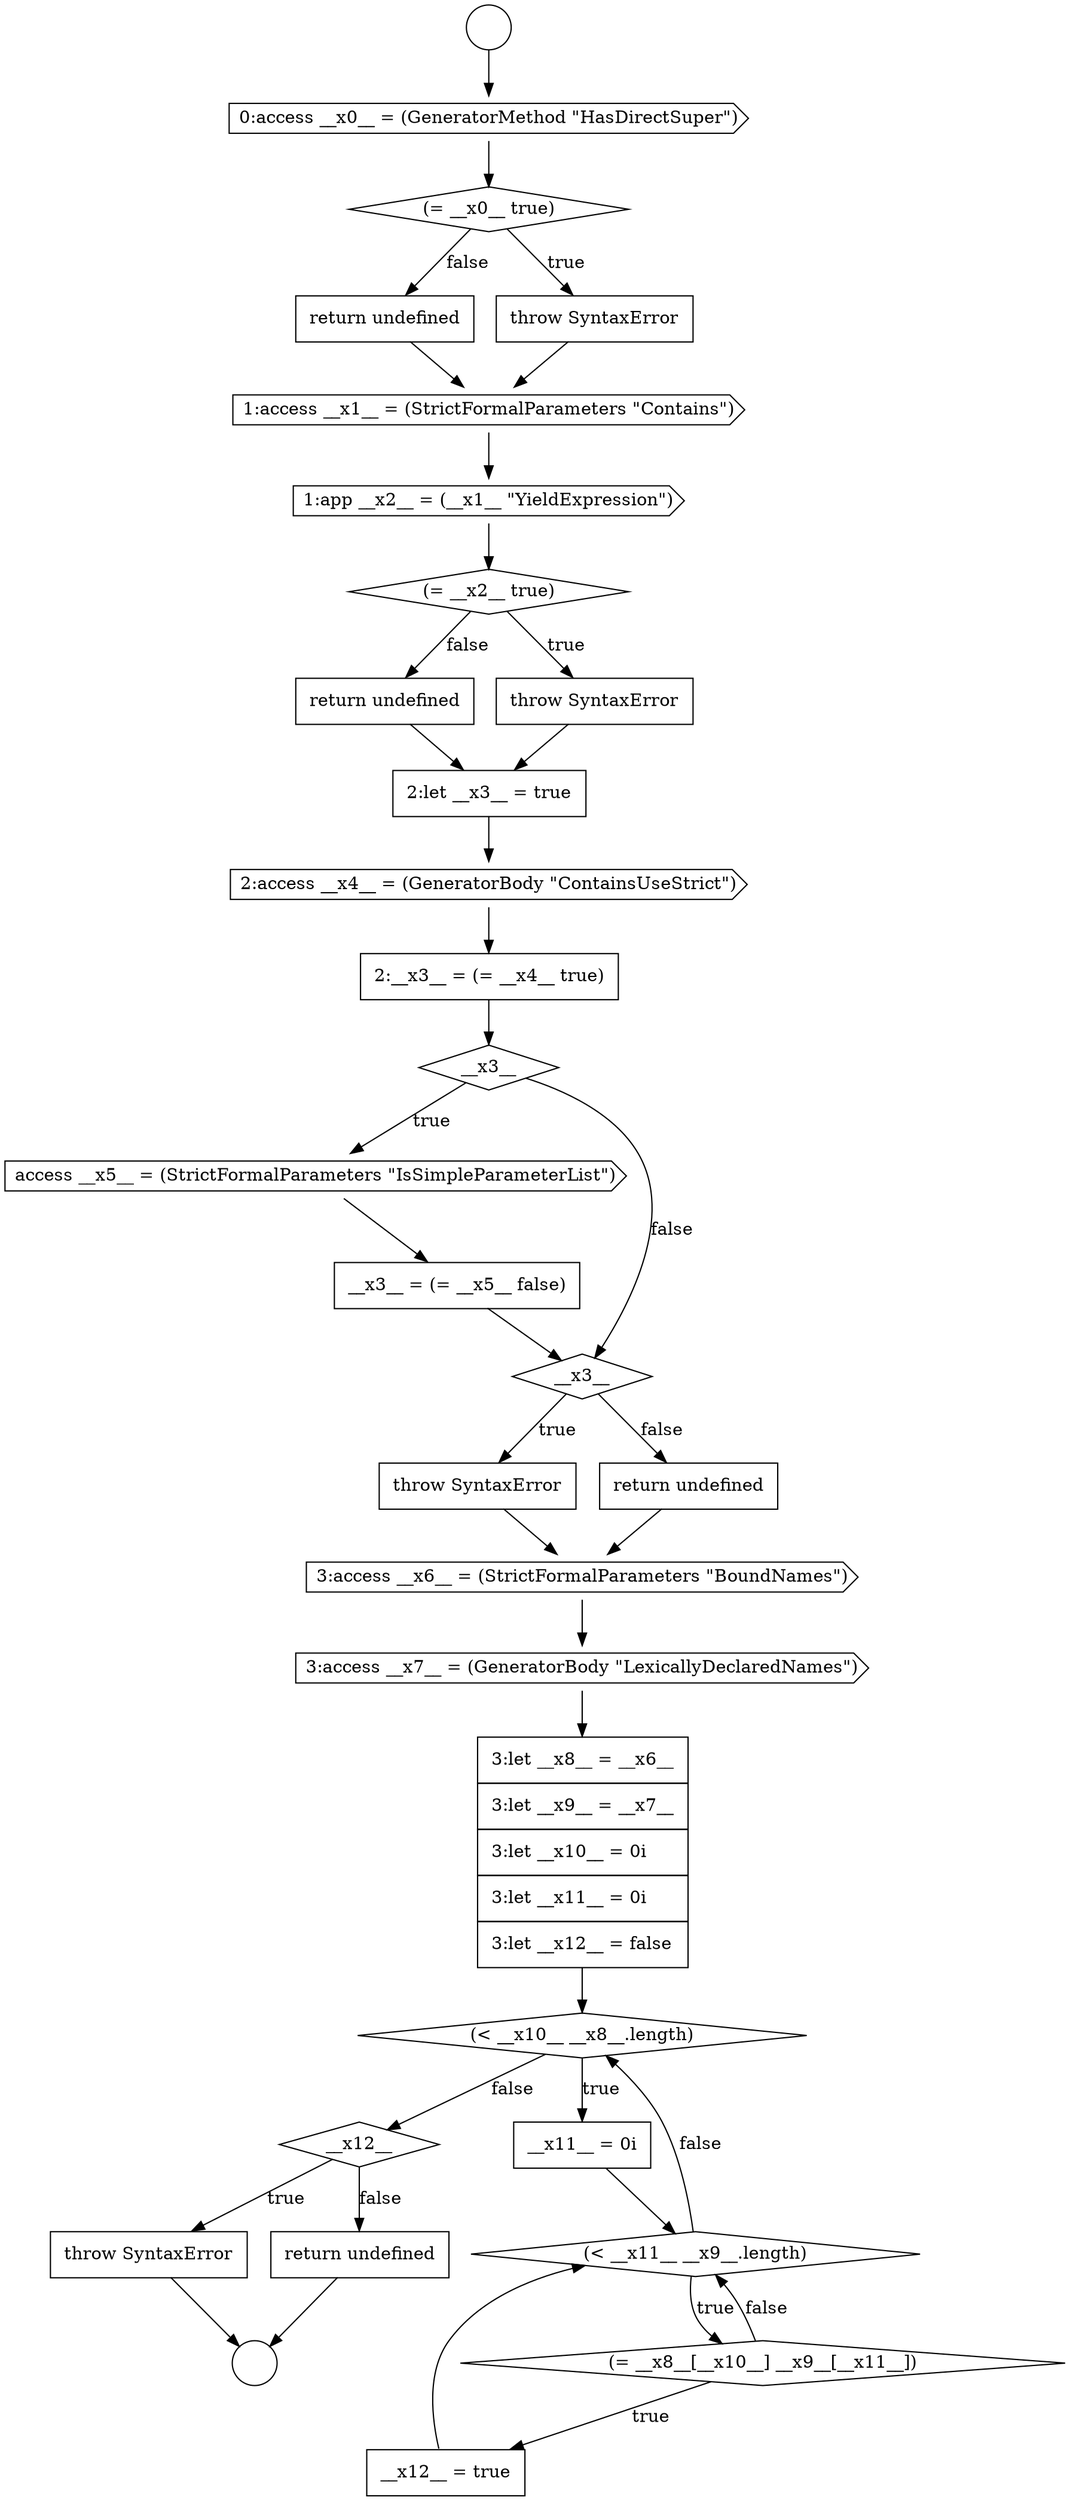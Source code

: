 digraph {
  node16928 [shape=cds, label=<<font color="black">access __x5__ = (StrictFormalParameters &quot;IsSimpleParameterList&quot;)</font>> color="black" fillcolor="white" style=filled]
  node16940 [shape=none, margin=0, label=<<font color="black">
    <table border="0" cellborder="1" cellspacing="0" cellpadding="10">
      <tr><td align="left">__x12__ = true</td></tr>
    </table>
  </font>> color="black" fillcolor="white" style=filled]
  node16915 [shape=cds, label=<<font color="black">0:access __x0__ = (GeneratorMethod &quot;HasDirectSuper&quot;)</font>> color="black" fillcolor="white" style=filled]
  node16933 [shape=cds, label=<<font color="black">3:access __x6__ = (StrictFormalParameters &quot;BoundNames&quot;)</font>> color="black" fillcolor="white" style=filled]
  node16919 [shape=cds, label=<<font color="black">1:access __x1__ = (StrictFormalParameters &quot;Contains&quot;)</font>> color="black" fillcolor="white" style=filled]
  node16927 [shape=diamond, label=<<font color="black">__x3__</font>> color="black" fillcolor="white" style=filled]
  node16916 [shape=diamond, label=<<font color="black">(= __x0__ true)</font>> color="black" fillcolor="white" style=filled]
  node16936 [shape=diamond, label=<<font color="black">(&lt; __x10__ __x8__.length)</font>> color="black" fillcolor="white" style=filled]
  node16920 [shape=cds, label=<<font color="black">1:app __x2__ = (__x1__ &quot;YieldExpression&quot;)</font>> color="black" fillcolor="white" style=filled]
  node16941 [shape=diamond, label=<<font color="black">__x12__</font>> color="black" fillcolor="white" style=filled]
  node16935 [shape=none, margin=0, label=<<font color="black">
    <table border="0" cellborder="1" cellspacing="0" cellpadding="10">
      <tr><td align="left">3:let __x8__ = __x6__</td></tr>
      <tr><td align="left">3:let __x9__ = __x7__</td></tr>
      <tr><td align="left">3:let __x10__ = 0i</td></tr>
      <tr><td align="left">3:let __x11__ = 0i</td></tr>
      <tr><td align="left">3:let __x12__ = false</td></tr>
    </table>
  </font>> color="black" fillcolor="white" style=filled]
  node16938 [shape=diamond, label=<<font color="black">(&lt; __x11__ __x9__.length)</font>> color="black" fillcolor="white" style=filled]
  node16926 [shape=none, margin=0, label=<<font color="black">
    <table border="0" cellborder="1" cellspacing="0" cellpadding="10">
      <tr><td align="left">2:__x3__ = (= __x4__ true)</td></tr>
    </table>
  </font>> color="black" fillcolor="white" style=filled]
  node16942 [shape=none, margin=0, label=<<font color="black">
    <table border="0" cellborder="1" cellspacing="0" cellpadding="10">
      <tr><td align="left">throw SyntaxError</td></tr>
    </table>
  </font>> color="black" fillcolor="white" style=filled]
  node16934 [shape=cds, label=<<font color="black">3:access __x7__ = (GeneratorBody &quot;LexicallyDeclaredNames&quot;)</font>> color="black" fillcolor="white" style=filled]
  node16931 [shape=none, margin=0, label=<<font color="black">
    <table border="0" cellborder="1" cellspacing="0" cellpadding="10">
      <tr><td align="left">throw SyntaxError</td></tr>
    </table>
  </font>> color="black" fillcolor="white" style=filled]
  node16921 [shape=diamond, label=<<font color="black">(= __x2__ true)</font>> color="black" fillcolor="white" style=filled]
  node16943 [shape=none, margin=0, label=<<font color="black">
    <table border="0" cellborder="1" cellspacing="0" cellpadding="10">
      <tr><td align="left">return undefined</td></tr>
    </table>
  </font>> color="black" fillcolor="white" style=filled]
  node16918 [shape=none, margin=0, label=<<font color="black">
    <table border="0" cellborder="1" cellspacing="0" cellpadding="10">
      <tr><td align="left">return undefined</td></tr>
    </table>
  </font>> color="black" fillcolor="white" style=filled]
  node16929 [shape=none, margin=0, label=<<font color="black">
    <table border="0" cellborder="1" cellspacing="0" cellpadding="10">
      <tr><td align="left">__x3__ = (= __x5__ false)</td></tr>
    </table>
  </font>> color="black" fillcolor="white" style=filled]
  node16924 [shape=none, margin=0, label=<<font color="black">
    <table border="0" cellborder="1" cellspacing="0" cellpadding="10">
      <tr><td align="left">2:let __x3__ = true</td></tr>
    </table>
  </font>> color="black" fillcolor="white" style=filled]
  node16937 [shape=none, margin=0, label=<<font color="black">
    <table border="0" cellborder="1" cellspacing="0" cellpadding="10">
      <tr><td align="left">__x11__ = 0i</td></tr>
    </table>
  </font>> color="black" fillcolor="white" style=filled]
  node16932 [shape=none, margin=0, label=<<font color="black">
    <table border="0" cellborder="1" cellspacing="0" cellpadding="10">
      <tr><td align="left">return undefined</td></tr>
    </table>
  </font>> color="black" fillcolor="white" style=filled]
  node16913 [shape=circle label=" " color="black" fillcolor="white" style=filled]
  node16923 [shape=none, margin=0, label=<<font color="black">
    <table border="0" cellborder="1" cellspacing="0" cellpadding="10">
      <tr><td align="left">return undefined</td></tr>
    </table>
  </font>> color="black" fillcolor="white" style=filled]
  node16922 [shape=none, margin=0, label=<<font color="black">
    <table border="0" cellborder="1" cellspacing="0" cellpadding="10">
      <tr><td align="left">throw SyntaxError</td></tr>
    </table>
  </font>> color="black" fillcolor="white" style=filled]
  node16917 [shape=none, margin=0, label=<<font color="black">
    <table border="0" cellborder="1" cellspacing="0" cellpadding="10">
      <tr><td align="left">throw SyntaxError</td></tr>
    </table>
  </font>> color="black" fillcolor="white" style=filled]
  node16914 [shape=circle label=" " color="black" fillcolor="white" style=filled]
  node16925 [shape=cds, label=<<font color="black">2:access __x4__ = (GeneratorBody &quot;ContainsUseStrict&quot;)</font>> color="black" fillcolor="white" style=filled]
  node16939 [shape=diamond, label=<<font color="black">(= __x8__[__x10__] __x9__[__x11__])</font>> color="black" fillcolor="white" style=filled]
  node16930 [shape=diamond, label=<<font color="black">__x3__</font>> color="black" fillcolor="white" style=filled]
  node16918 -> node16919 [ color="black"]
  node16915 -> node16916 [ color="black"]
  node16923 -> node16924 [ color="black"]
  node16938 -> node16939 [label=<<font color="black">true</font>> color="black"]
  node16938 -> node16936 [label=<<font color="black">false</font>> color="black"]
  node16933 -> node16934 [ color="black"]
  node16922 -> node16924 [ color="black"]
  node16934 -> node16935 [ color="black"]
  node16921 -> node16922 [label=<<font color="black">true</font>> color="black"]
  node16921 -> node16923 [label=<<font color="black">false</font>> color="black"]
  node16939 -> node16940 [label=<<font color="black">true</font>> color="black"]
  node16939 -> node16938 [label=<<font color="black">false</font>> color="black"]
  node16930 -> node16931 [label=<<font color="black">true</font>> color="black"]
  node16930 -> node16932 [label=<<font color="black">false</font>> color="black"]
  node16936 -> node16937 [label=<<font color="black">true</font>> color="black"]
  node16936 -> node16941 [label=<<font color="black">false</font>> color="black"]
  node16925 -> node16926 [ color="black"]
  node16929 -> node16930 [ color="black"]
  node16942 -> node16914 [ color="black"]
  node16927 -> node16928 [label=<<font color="black">true</font>> color="black"]
  node16927 -> node16930 [label=<<font color="black">false</font>> color="black"]
  node16941 -> node16942 [label=<<font color="black">true</font>> color="black"]
  node16941 -> node16943 [label=<<font color="black">false</font>> color="black"]
  node16935 -> node16936 [ color="black"]
  node16931 -> node16933 [ color="black"]
  node16943 -> node16914 [ color="black"]
  node16924 -> node16925 [ color="black"]
  node16920 -> node16921 [ color="black"]
  node16937 -> node16938 [ color="black"]
  node16913 -> node16915 [ color="black"]
  node16919 -> node16920 [ color="black"]
  node16926 -> node16927 [ color="black"]
  node16928 -> node16929 [ color="black"]
  node16940 -> node16938 [ color="black"]
  node16917 -> node16919 [ color="black"]
  node16932 -> node16933 [ color="black"]
  node16916 -> node16917 [label=<<font color="black">true</font>> color="black"]
  node16916 -> node16918 [label=<<font color="black">false</font>> color="black"]
}
